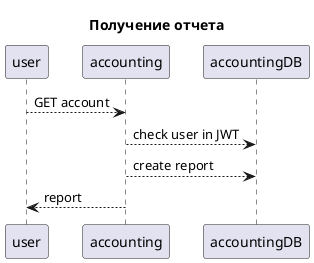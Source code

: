 @startuml user_accouting_flow

title Получение отчета

user --> accounting: GET account
accounting --> accountingDB: check user in JWT
accounting --> accountingDB: create report
accounting --> user: report

@enduml

@startuml add_cost_flow

title Добавление расценок

user --> accounting: POST cost
accounting --> accountingDB: check user in JWT
accounting --> accountingDB: create cost
accounting --> user: OK

@enduml

@startuml manager_report_flow

title Информация о заработке менеджера

accounting --> accountingDB: create report
accounting --> eventBus: produce "manager report"
eventBus --> analytic: consume "manager report"

@enduml